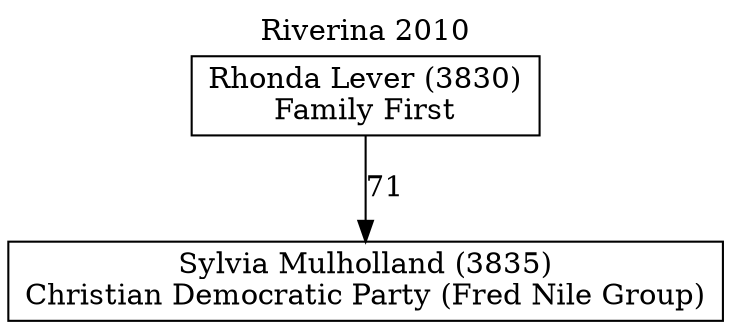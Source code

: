 // House preference flow
digraph "Sylvia Mulholland (3835)_Riverina_2010" {
	graph [label="Riverina 2010" labelloc=t mclimit=10]
	node [shape=box]
	"Sylvia Mulholland (3835)" [label="Sylvia Mulholland (3835)
Christian Democratic Party (Fred Nile Group)"]
	"Rhonda Lever (3830)" [label="Rhonda Lever (3830)
Family First"]
	"Rhonda Lever (3830)" -> "Sylvia Mulholland (3835)" [label=71]
}
